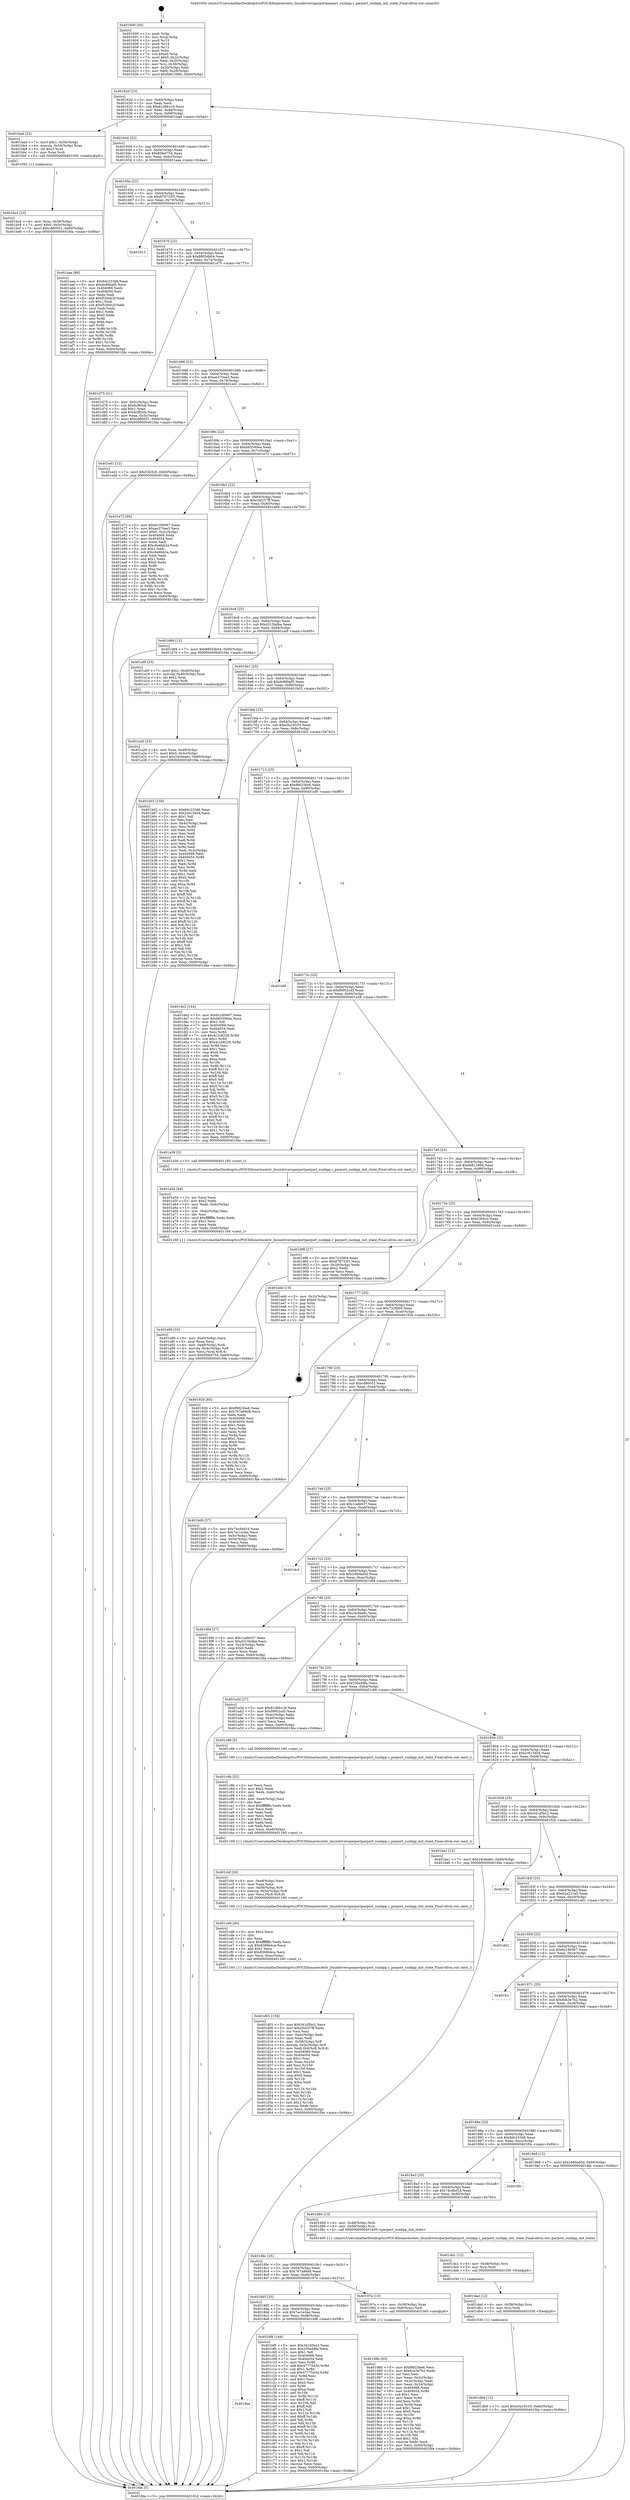 digraph "0x401600" {
  label = "0x401600 (/mnt/c/Users/mathe/Desktop/tcc/POCII/binaries/extr_linuxdriversparportparport_sunbpp.c_parport_sunbpp_init_state_Final-ollvm.out::main(0))"
  labelloc = "t"
  node[shape=record]

  Entry [label="",width=0.3,height=0.3,shape=circle,fillcolor=black,style=filled]
  "0x40162d" [label="{
     0x40162d [23]\l
     | [instrs]\l
     &nbsp;&nbsp;0x40162d \<+3\>: mov -0x60(%rbp),%eax\l
     &nbsp;&nbsp;0x401630 \<+2\>: mov %eax,%ecx\l
     &nbsp;&nbsp;0x401632 \<+6\>: sub $0x81d6b1c9,%ecx\l
     &nbsp;&nbsp;0x401638 \<+3\>: mov %eax,-0x64(%rbp)\l
     &nbsp;&nbsp;0x40163b \<+3\>: mov %ecx,-0x68(%rbp)\l
     &nbsp;&nbsp;0x40163e \<+6\>: je 0000000000401bad \<main+0x5ad\>\l
  }"]
  "0x401bad" [label="{
     0x401bad [23]\l
     | [instrs]\l
     &nbsp;&nbsp;0x401bad \<+7\>: movl $0x1,-0x50(%rbp)\l
     &nbsp;&nbsp;0x401bb4 \<+4\>: movslq -0x50(%rbp),%rax\l
     &nbsp;&nbsp;0x401bb8 \<+4\>: shl $0x3,%rax\l
     &nbsp;&nbsp;0x401bbc \<+3\>: mov %rax,%rdi\l
     &nbsp;&nbsp;0x401bbf \<+5\>: call 0000000000401050 \<malloc@plt\>\l
     | [calls]\l
     &nbsp;&nbsp;0x401050 \{1\} (unknown)\l
  }"]
  "0x401644" [label="{
     0x401644 [22]\l
     | [instrs]\l
     &nbsp;&nbsp;0x401644 \<+5\>: jmp 0000000000401649 \<main+0x49\>\l
     &nbsp;&nbsp;0x401649 \<+3\>: mov -0x64(%rbp),%eax\l
     &nbsp;&nbsp;0x40164c \<+5\>: sub $0x85fed754,%eax\l
     &nbsp;&nbsp;0x401651 \<+3\>: mov %eax,-0x6c(%rbp)\l
     &nbsp;&nbsp;0x401654 \<+6\>: je 0000000000401aaa \<main+0x4aa\>\l
  }"]
  Exit [label="",width=0.3,height=0.3,shape=circle,fillcolor=black,style=filled,peripheries=2]
  "0x401aaa" [label="{
     0x401aaa [88]\l
     | [instrs]\l
     &nbsp;&nbsp;0x401aaa \<+5\>: mov $0x6dc233d6,%eax\l
     &nbsp;&nbsp;0x401aaf \<+5\>: mov $0xdc86baf5,%ecx\l
     &nbsp;&nbsp;0x401ab4 \<+7\>: mov 0x404068,%edx\l
     &nbsp;&nbsp;0x401abb \<+7\>: mov 0x404054,%esi\l
     &nbsp;&nbsp;0x401ac2 \<+2\>: mov %edx,%edi\l
     &nbsp;&nbsp;0x401ac4 \<+6\>: add $0xf526dc2f,%edi\l
     &nbsp;&nbsp;0x401aca \<+3\>: sub $0x1,%edi\l
     &nbsp;&nbsp;0x401acd \<+6\>: sub $0xf526dc2f,%edi\l
     &nbsp;&nbsp;0x401ad3 \<+3\>: imul %edi,%edx\l
     &nbsp;&nbsp;0x401ad6 \<+3\>: and $0x1,%edx\l
     &nbsp;&nbsp;0x401ad9 \<+3\>: cmp $0x0,%edx\l
     &nbsp;&nbsp;0x401adc \<+4\>: sete %r8b\l
     &nbsp;&nbsp;0x401ae0 \<+3\>: cmp $0xa,%esi\l
     &nbsp;&nbsp;0x401ae3 \<+4\>: setl %r9b\l
     &nbsp;&nbsp;0x401ae7 \<+3\>: mov %r8b,%r10b\l
     &nbsp;&nbsp;0x401aea \<+3\>: and %r9b,%r10b\l
     &nbsp;&nbsp;0x401aed \<+3\>: xor %r9b,%r8b\l
     &nbsp;&nbsp;0x401af0 \<+3\>: or %r8b,%r10b\l
     &nbsp;&nbsp;0x401af3 \<+4\>: test $0x1,%r10b\l
     &nbsp;&nbsp;0x401af7 \<+3\>: cmovne %ecx,%eax\l
     &nbsp;&nbsp;0x401afa \<+3\>: mov %eax,-0x60(%rbp)\l
     &nbsp;&nbsp;0x401afd \<+5\>: jmp 0000000000401fda \<main+0x9da\>\l
  }"]
  "0x40165a" [label="{
     0x40165a [22]\l
     | [instrs]\l
     &nbsp;&nbsp;0x40165a \<+5\>: jmp 000000000040165f \<main+0x5f\>\l
     &nbsp;&nbsp;0x40165f \<+3\>: mov -0x64(%rbp),%eax\l
     &nbsp;&nbsp;0x401662 \<+5\>: sub $0x878733f1,%eax\l
     &nbsp;&nbsp;0x401667 \<+3\>: mov %eax,-0x70(%rbp)\l
     &nbsp;&nbsp;0x40166a \<+6\>: je 0000000000401913 \<main+0x313\>\l
  }"]
  "0x401db9" [label="{
     0x401db9 [12]\l
     | [instrs]\l
     &nbsp;&nbsp;0x401db9 \<+7\>: movl $0xe5a18103,-0x60(%rbp)\l
     &nbsp;&nbsp;0x401dc0 \<+5\>: jmp 0000000000401fda \<main+0x9da\>\l
  }"]
  "0x401913" [label="{
     0x401913\l
  }", style=dashed]
  "0x401670" [label="{
     0x401670 [22]\l
     | [instrs]\l
     &nbsp;&nbsp;0x401670 \<+5\>: jmp 0000000000401675 \<main+0x75\>\l
     &nbsp;&nbsp;0x401675 \<+3\>: mov -0x64(%rbp),%eax\l
     &nbsp;&nbsp;0x401678 \<+5\>: sub $0x8805db04,%eax\l
     &nbsp;&nbsp;0x40167d \<+3\>: mov %eax,-0x74(%rbp)\l
     &nbsp;&nbsp;0x401680 \<+6\>: je 0000000000401d75 \<main+0x775\>\l
  }"]
  "0x401dad" [label="{
     0x401dad [12]\l
     | [instrs]\l
     &nbsp;&nbsp;0x401dad \<+4\>: mov -0x58(%rbp),%rsi\l
     &nbsp;&nbsp;0x401db1 \<+3\>: mov %rsi,%rdi\l
     &nbsp;&nbsp;0x401db4 \<+5\>: call 0000000000401030 \<free@plt\>\l
     | [calls]\l
     &nbsp;&nbsp;0x401030 \{1\} (unknown)\l
  }"]
  "0x401d75" [label="{
     0x401d75 [31]\l
     | [instrs]\l
     &nbsp;&nbsp;0x401d75 \<+3\>: mov -0x5c(%rbp),%eax\l
     &nbsp;&nbsp;0x401d78 \<+5\>: sub $0x6cf83cb,%eax\l
     &nbsp;&nbsp;0x401d7d \<+3\>: add $0x1,%eax\l
     &nbsp;&nbsp;0x401d80 \<+5\>: add $0x6cf83cb,%eax\l
     &nbsp;&nbsp;0x401d85 \<+3\>: mov %eax,-0x5c(%rbp)\l
     &nbsp;&nbsp;0x401d88 \<+7\>: movl $0xcd80051,-0x60(%rbp)\l
     &nbsp;&nbsp;0x401d8f \<+5\>: jmp 0000000000401fda \<main+0x9da\>\l
  }"]
  "0x401686" [label="{
     0x401686 [22]\l
     | [instrs]\l
     &nbsp;&nbsp;0x401686 \<+5\>: jmp 000000000040168b \<main+0x8b\>\l
     &nbsp;&nbsp;0x40168b \<+3\>: mov -0x64(%rbp),%eax\l
     &nbsp;&nbsp;0x40168e \<+5\>: sub $0xae370ea3,%eax\l
     &nbsp;&nbsp;0x401693 \<+3\>: mov %eax,-0x78(%rbp)\l
     &nbsp;&nbsp;0x401696 \<+6\>: je 0000000000401ed1 \<main+0x8d1\>\l
  }"]
  "0x401da1" [label="{
     0x401da1 [12]\l
     | [instrs]\l
     &nbsp;&nbsp;0x401da1 \<+4\>: mov -0x48(%rbp),%rsi\l
     &nbsp;&nbsp;0x401da5 \<+3\>: mov %rsi,%rdi\l
     &nbsp;&nbsp;0x401da8 \<+5\>: call 0000000000401030 \<free@plt\>\l
     | [calls]\l
     &nbsp;&nbsp;0x401030 \{1\} (unknown)\l
  }"]
  "0x401ed1" [label="{
     0x401ed1 [12]\l
     | [instrs]\l
     &nbsp;&nbsp;0x401ed1 \<+7\>: movl $0x53b5c0,-0x60(%rbp)\l
     &nbsp;&nbsp;0x401ed8 \<+5\>: jmp 0000000000401fda \<main+0x9da\>\l
  }"]
  "0x40169c" [label="{
     0x40169c [22]\l
     | [instrs]\l
     &nbsp;&nbsp;0x40169c \<+5\>: jmp 00000000004016a1 \<main+0xa1\>\l
     &nbsp;&nbsp;0x4016a1 \<+3\>: mov -0x64(%rbp),%eax\l
     &nbsp;&nbsp;0x4016a4 \<+5\>: sub $0xb65590ee,%eax\l
     &nbsp;&nbsp;0x4016a9 \<+3\>: mov %eax,-0x7c(%rbp)\l
     &nbsp;&nbsp;0x4016ac \<+6\>: je 0000000000401e72 \<main+0x872\>\l
  }"]
  "0x401d01" [label="{
     0x401d01 [104]\l
     | [instrs]\l
     &nbsp;&nbsp;0x401d01 \<+5\>: mov $0x341d5bc2,%ecx\l
     &nbsp;&nbsp;0x401d06 \<+5\>: mov $0xc5d257ff,%edx\l
     &nbsp;&nbsp;0x401d0b \<+2\>: xor %esi,%esi\l
     &nbsp;&nbsp;0x401d0d \<+6\>: mov -0xec(%rbp),%edi\l
     &nbsp;&nbsp;0x401d13 \<+3\>: imul %eax,%edi\l
     &nbsp;&nbsp;0x401d16 \<+4\>: mov -0x58(%rbp),%r8\l
     &nbsp;&nbsp;0x401d1a \<+4\>: movslq -0x5c(%rbp),%r9\l
     &nbsp;&nbsp;0x401d1e \<+5\>: mov %edi,0x4(%r8,%r9,8)\l
     &nbsp;&nbsp;0x401d23 \<+7\>: mov 0x404068,%eax\l
     &nbsp;&nbsp;0x401d2a \<+7\>: mov 0x404054,%edi\l
     &nbsp;&nbsp;0x401d31 \<+3\>: sub $0x1,%esi\l
     &nbsp;&nbsp;0x401d34 \<+3\>: mov %eax,%r10d\l
     &nbsp;&nbsp;0x401d37 \<+3\>: add %esi,%r10d\l
     &nbsp;&nbsp;0x401d3a \<+4\>: imul %r10d,%eax\l
     &nbsp;&nbsp;0x401d3e \<+3\>: and $0x1,%eax\l
     &nbsp;&nbsp;0x401d41 \<+3\>: cmp $0x0,%eax\l
     &nbsp;&nbsp;0x401d44 \<+4\>: sete %r11b\l
     &nbsp;&nbsp;0x401d48 \<+3\>: cmp $0xa,%edi\l
     &nbsp;&nbsp;0x401d4b \<+3\>: setl %bl\l
     &nbsp;&nbsp;0x401d4e \<+3\>: mov %r11b,%r14b\l
     &nbsp;&nbsp;0x401d51 \<+3\>: and %bl,%r14b\l
     &nbsp;&nbsp;0x401d54 \<+3\>: xor %bl,%r11b\l
     &nbsp;&nbsp;0x401d57 \<+3\>: or %r11b,%r14b\l
     &nbsp;&nbsp;0x401d5a \<+4\>: test $0x1,%r14b\l
     &nbsp;&nbsp;0x401d5e \<+3\>: cmovne %edx,%ecx\l
     &nbsp;&nbsp;0x401d61 \<+3\>: mov %ecx,-0x60(%rbp)\l
     &nbsp;&nbsp;0x401d64 \<+5\>: jmp 0000000000401fda \<main+0x9da\>\l
  }"]
  "0x401e72" [label="{
     0x401e72 [95]\l
     | [instrs]\l
     &nbsp;&nbsp;0x401e72 \<+5\>: mov $0x6c180067,%eax\l
     &nbsp;&nbsp;0x401e77 \<+5\>: mov $0xae370ea3,%ecx\l
     &nbsp;&nbsp;0x401e7c \<+7\>: movl $0x0,-0x2c(%rbp)\l
     &nbsp;&nbsp;0x401e83 \<+7\>: mov 0x404068,%edx\l
     &nbsp;&nbsp;0x401e8a \<+7\>: mov 0x404054,%esi\l
     &nbsp;&nbsp;0x401e91 \<+2\>: mov %edx,%edi\l
     &nbsp;&nbsp;0x401e93 \<+6\>: add $0xc6e6bb2a,%edi\l
     &nbsp;&nbsp;0x401e99 \<+3\>: sub $0x1,%edi\l
     &nbsp;&nbsp;0x401e9c \<+6\>: sub $0xc6e6bb2a,%edi\l
     &nbsp;&nbsp;0x401ea2 \<+3\>: imul %edi,%edx\l
     &nbsp;&nbsp;0x401ea5 \<+3\>: and $0x1,%edx\l
     &nbsp;&nbsp;0x401ea8 \<+3\>: cmp $0x0,%edx\l
     &nbsp;&nbsp;0x401eab \<+4\>: sete %r8b\l
     &nbsp;&nbsp;0x401eaf \<+3\>: cmp $0xa,%esi\l
     &nbsp;&nbsp;0x401eb2 \<+4\>: setl %r9b\l
     &nbsp;&nbsp;0x401eb6 \<+3\>: mov %r8b,%r10b\l
     &nbsp;&nbsp;0x401eb9 \<+3\>: and %r9b,%r10b\l
     &nbsp;&nbsp;0x401ebc \<+3\>: xor %r9b,%r8b\l
     &nbsp;&nbsp;0x401ebf \<+3\>: or %r8b,%r10b\l
     &nbsp;&nbsp;0x401ec2 \<+4\>: test $0x1,%r10b\l
     &nbsp;&nbsp;0x401ec6 \<+3\>: cmovne %ecx,%eax\l
     &nbsp;&nbsp;0x401ec9 \<+3\>: mov %eax,-0x60(%rbp)\l
     &nbsp;&nbsp;0x401ecc \<+5\>: jmp 0000000000401fda \<main+0x9da\>\l
  }"]
  "0x4016b2" [label="{
     0x4016b2 [22]\l
     | [instrs]\l
     &nbsp;&nbsp;0x4016b2 \<+5\>: jmp 00000000004016b7 \<main+0xb7\>\l
     &nbsp;&nbsp;0x4016b7 \<+3\>: mov -0x64(%rbp),%eax\l
     &nbsp;&nbsp;0x4016ba \<+5\>: sub $0xc5d257ff,%eax\l
     &nbsp;&nbsp;0x4016bf \<+3\>: mov %eax,-0x80(%rbp)\l
     &nbsp;&nbsp;0x4016c2 \<+6\>: je 0000000000401d69 \<main+0x769\>\l
  }"]
  "0x401cd9" [label="{
     0x401cd9 [40]\l
     | [instrs]\l
     &nbsp;&nbsp;0x401cd9 \<+5\>: mov $0x2,%ecx\l
     &nbsp;&nbsp;0x401cde \<+1\>: cltd\l
     &nbsp;&nbsp;0x401cdf \<+2\>: idiv %ecx\l
     &nbsp;&nbsp;0x401ce1 \<+6\>: imul $0xfffffffe,%edx,%ecx\l
     &nbsp;&nbsp;0x401ce7 \<+6\>: sub $0x8366b4ce,%ecx\l
     &nbsp;&nbsp;0x401ced \<+3\>: add $0x1,%ecx\l
     &nbsp;&nbsp;0x401cf0 \<+6\>: add $0x8366b4ce,%ecx\l
     &nbsp;&nbsp;0x401cf6 \<+6\>: mov %ecx,-0xec(%rbp)\l
     &nbsp;&nbsp;0x401cfc \<+5\>: call 0000000000401160 \<next_i\>\l
     | [calls]\l
     &nbsp;&nbsp;0x401160 \{1\} (/mnt/c/Users/mathe/Desktop/tcc/POCII/binaries/extr_linuxdriversparportparport_sunbpp.c_parport_sunbpp_init_state_Final-ollvm.out::next_i)\l
  }"]
  "0x401d69" [label="{
     0x401d69 [12]\l
     | [instrs]\l
     &nbsp;&nbsp;0x401d69 \<+7\>: movl $0x8805db04,-0x60(%rbp)\l
     &nbsp;&nbsp;0x401d70 \<+5\>: jmp 0000000000401fda \<main+0x9da\>\l
  }"]
  "0x4016c8" [label="{
     0x4016c8 [25]\l
     | [instrs]\l
     &nbsp;&nbsp;0x4016c8 \<+5\>: jmp 00000000004016cd \<main+0xcd\>\l
     &nbsp;&nbsp;0x4016cd \<+3\>: mov -0x64(%rbp),%eax\l
     &nbsp;&nbsp;0x4016d0 \<+5\>: sub $0xd315bdba,%eax\l
     &nbsp;&nbsp;0x4016d5 \<+6\>: mov %eax,-0x84(%rbp)\l
     &nbsp;&nbsp;0x4016db \<+6\>: je 0000000000401a0f \<main+0x40f\>\l
  }"]
  "0x401cbf" [label="{
     0x401cbf [26]\l
     | [instrs]\l
     &nbsp;&nbsp;0x401cbf \<+6\>: mov -0xe8(%rbp),%ecx\l
     &nbsp;&nbsp;0x401cc5 \<+3\>: imul %eax,%ecx\l
     &nbsp;&nbsp;0x401cc8 \<+4\>: mov -0x58(%rbp),%r8\l
     &nbsp;&nbsp;0x401ccc \<+4\>: movslq -0x5c(%rbp),%r9\l
     &nbsp;&nbsp;0x401cd0 \<+4\>: mov %ecx,(%r8,%r9,8)\l
     &nbsp;&nbsp;0x401cd4 \<+5\>: call 0000000000401160 \<next_i\>\l
     | [calls]\l
     &nbsp;&nbsp;0x401160 \{1\} (/mnt/c/Users/mathe/Desktop/tcc/POCII/binaries/extr_linuxdriversparportparport_sunbpp.c_parport_sunbpp_init_state_Final-ollvm.out::next_i)\l
  }"]
  "0x401a0f" [label="{
     0x401a0f [23]\l
     | [instrs]\l
     &nbsp;&nbsp;0x401a0f \<+7\>: movl $0x1,-0x40(%rbp)\l
     &nbsp;&nbsp;0x401a16 \<+4\>: movslq -0x40(%rbp),%rax\l
     &nbsp;&nbsp;0x401a1a \<+4\>: shl $0x2,%rax\l
     &nbsp;&nbsp;0x401a1e \<+3\>: mov %rax,%rdi\l
     &nbsp;&nbsp;0x401a21 \<+5\>: call 0000000000401050 \<malloc@plt\>\l
     | [calls]\l
     &nbsp;&nbsp;0x401050 \{1\} (unknown)\l
  }"]
  "0x4016e1" [label="{
     0x4016e1 [25]\l
     | [instrs]\l
     &nbsp;&nbsp;0x4016e1 \<+5\>: jmp 00000000004016e6 \<main+0xe6\>\l
     &nbsp;&nbsp;0x4016e6 \<+3\>: mov -0x64(%rbp),%eax\l
     &nbsp;&nbsp;0x4016e9 \<+5\>: sub $0xdc86baf5,%eax\l
     &nbsp;&nbsp;0x4016ee \<+6\>: mov %eax,-0x88(%rbp)\l
     &nbsp;&nbsp;0x4016f4 \<+6\>: je 0000000000401b02 \<main+0x502\>\l
  }"]
  "0x401c8b" [label="{
     0x401c8b [52]\l
     | [instrs]\l
     &nbsp;&nbsp;0x401c8b \<+2\>: xor %ecx,%ecx\l
     &nbsp;&nbsp;0x401c8d \<+5\>: mov $0x2,%edx\l
     &nbsp;&nbsp;0x401c92 \<+6\>: mov %edx,-0xe4(%rbp)\l
     &nbsp;&nbsp;0x401c98 \<+1\>: cltd\l
     &nbsp;&nbsp;0x401c99 \<+6\>: mov -0xe4(%rbp),%esi\l
     &nbsp;&nbsp;0x401c9f \<+2\>: idiv %esi\l
     &nbsp;&nbsp;0x401ca1 \<+6\>: imul $0xfffffffe,%edx,%edx\l
     &nbsp;&nbsp;0x401ca7 \<+2\>: mov %ecx,%edi\l
     &nbsp;&nbsp;0x401ca9 \<+2\>: sub %edx,%edi\l
     &nbsp;&nbsp;0x401cab \<+2\>: mov %ecx,%edx\l
     &nbsp;&nbsp;0x401cad \<+3\>: sub $0x1,%edx\l
     &nbsp;&nbsp;0x401cb0 \<+2\>: add %edx,%edi\l
     &nbsp;&nbsp;0x401cb2 \<+2\>: sub %edi,%ecx\l
     &nbsp;&nbsp;0x401cb4 \<+6\>: mov %ecx,-0xe8(%rbp)\l
     &nbsp;&nbsp;0x401cba \<+5\>: call 0000000000401160 \<next_i\>\l
     | [calls]\l
     &nbsp;&nbsp;0x401160 \{1\} (/mnt/c/Users/mathe/Desktop/tcc/POCII/binaries/extr_linuxdriversparportparport_sunbpp.c_parport_sunbpp_init_state_Final-ollvm.out::next_i)\l
  }"]
  "0x401b02" [label="{
     0x401b02 [159]\l
     | [instrs]\l
     &nbsp;&nbsp;0x401b02 \<+5\>: mov $0x6dc233d6,%eax\l
     &nbsp;&nbsp;0x401b07 \<+5\>: mov $0x2c615404,%ecx\l
     &nbsp;&nbsp;0x401b0c \<+2\>: mov $0x1,%dl\l
     &nbsp;&nbsp;0x401b0e \<+2\>: xor %esi,%esi\l
     &nbsp;&nbsp;0x401b10 \<+3\>: mov -0x4c(%rbp),%edi\l
     &nbsp;&nbsp;0x401b13 \<+3\>: mov %esi,%r8d\l
     &nbsp;&nbsp;0x401b16 \<+3\>: sub %edi,%r8d\l
     &nbsp;&nbsp;0x401b19 \<+2\>: mov %esi,%edi\l
     &nbsp;&nbsp;0x401b1b \<+3\>: sub $0x1,%edi\l
     &nbsp;&nbsp;0x401b1e \<+3\>: add %edi,%r8d\l
     &nbsp;&nbsp;0x401b21 \<+2\>: mov %esi,%edi\l
     &nbsp;&nbsp;0x401b23 \<+3\>: sub %r8d,%edi\l
     &nbsp;&nbsp;0x401b26 \<+3\>: mov %edi,-0x4c(%rbp)\l
     &nbsp;&nbsp;0x401b29 \<+7\>: mov 0x404068,%edi\l
     &nbsp;&nbsp;0x401b30 \<+8\>: mov 0x404054,%r8d\l
     &nbsp;&nbsp;0x401b38 \<+3\>: sub $0x1,%esi\l
     &nbsp;&nbsp;0x401b3b \<+3\>: mov %edi,%r9d\l
     &nbsp;&nbsp;0x401b3e \<+3\>: add %esi,%r9d\l
     &nbsp;&nbsp;0x401b41 \<+4\>: imul %r9d,%edi\l
     &nbsp;&nbsp;0x401b45 \<+3\>: and $0x1,%edi\l
     &nbsp;&nbsp;0x401b48 \<+3\>: cmp $0x0,%edi\l
     &nbsp;&nbsp;0x401b4b \<+4\>: sete %r10b\l
     &nbsp;&nbsp;0x401b4f \<+4\>: cmp $0xa,%r8d\l
     &nbsp;&nbsp;0x401b53 \<+4\>: setl %r11b\l
     &nbsp;&nbsp;0x401b57 \<+3\>: mov %r10b,%bl\l
     &nbsp;&nbsp;0x401b5a \<+3\>: xor $0xff,%bl\l
     &nbsp;&nbsp;0x401b5d \<+3\>: mov %r11b,%r14b\l
     &nbsp;&nbsp;0x401b60 \<+4\>: xor $0xff,%r14b\l
     &nbsp;&nbsp;0x401b64 \<+3\>: xor $0x1,%dl\l
     &nbsp;&nbsp;0x401b67 \<+3\>: mov %bl,%r15b\l
     &nbsp;&nbsp;0x401b6a \<+4\>: and $0xff,%r15b\l
     &nbsp;&nbsp;0x401b6e \<+3\>: and %dl,%r10b\l
     &nbsp;&nbsp;0x401b71 \<+3\>: mov %r14b,%r12b\l
     &nbsp;&nbsp;0x401b74 \<+4\>: and $0xff,%r12b\l
     &nbsp;&nbsp;0x401b78 \<+3\>: and %dl,%r11b\l
     &nbsp;&nbsp;0x401b7b \<+3\>: or %r10b,%r15b\l
     &nbsp;&nbsp;0x401b7e \<+3\>: or %r11b,%r12b\l
     &nbsp;&nbsp;0x401b81 \<+3\>: xor %r12b,%r15b\l
     &nbsp;&nbsp;0x401b84 \<+3\>: or %r14b,%bl\l
     &nbsp;&nbsp;0x401b87 \<+3\>: xor $0xff,%bl\l
     &nbsp;&nbsp;0x401b8a \<+3\>: or $0x1,%dl\l
     &nbsp;&nbsp;0x401b8d \<+2\>: and %dl,%bl\l
     &nbsp;&nbsp;0x401b8f \<+3\>: or %bl,%r15b\l
     &nbsp;&nbsp;0x401b92 \<+4\>: test $0x1,%r15b\l
     &nbsp;&nbsp;0x401b96 \<+3\>: cmovne %ecx,%eax\l
     &nbsp;&nbsp;0x401b99 \<+3\>: mov %eax,-0x60(%rbp)\l
     &nbsp;&nbsp;0x401b9c \<+5\>: jmp 0000000000401fda \<main+0x9da\>\l
  }"]
  "0x4016fa" [label="{
     0x4016fa [25]\l
     | [instrs]\l
     &nbsp;&nbsp;0x4016fa \<+5\>: jmp 00000000004016ff \<main+0xff\>\l
     &nbsp;&nbsp;0x4016ff \<+3\>: mov -0x64(%rbp),%eax\l
     &nbsp;&nbsp;0x401702 \<+5\>: sub $0xe5a18103,%eax\l
     &nbsp;&nbsp;0x401707 \<+6\>: mov %eax,-0x8c(%rbp)\l
     &nbsp;&nbsp;0x40170d \<+6\>: je 0000000000401de2 \<main+0x7e2\>\l
  }"]
  "0x4018ee" [label="{
     0x4018ee\l
  }", style=dashed]
  "0x401de2" [label="{
     0x401de2 [144]\l
     | [instrs]\l
     &nbsp;&nbsp;0x401de2 \<+5\>: mov $0x6c180067,%eax\l
     &nbsp;&nbsp;0x401de7 \<+5\>: mov $0xb65590ee,%ecx\l
     &nbsp;&nbsp;0x401dec \<+2\>: mov $0x1,%dl\l
     &nbsp;&nbsp;0x401dee \<+7\>: mov 0x404068,%esi\l
     &nbsp;&nbsp;0x401df5 \<+7\>: mov 0x404054,%edi\l
     &nbsp;&nbsp;0x401dfc \<+3\>: mov %esi,%r8d\l
     &nbsp;&nbsp;0x401dff \<+7\>: sub $0x4c1b8230,%r8d\l
     &nbsp;&nbsp;0x401e06 \<+4\>: sub $0x1,%r8d\l
     &nbsp;&nbsp;0x401e0a \<+7\>: add $0x4c1b8230,%r8d\l
     &nbsp;&nbsp;0x401e11 \<+4\>: imul %r8d,%esi\l
     &nbsp;&nbsp;0x401e15 \<+3\>: and $0x1,%esi\l
     &nbsp;&nbsp;0x401e18 \<+3\>: cmp $0x0,%esi\l
     &nbsp;&nbsp;0x401e1b \<+4\>: sete %r9b\l
     &nbsp;&nbsp;0x401e1f \<+3\>: cmp $0xa,%edi\l
     &nbsp;&nbsp;0x401e22 \<+4\>: setl %r10b\l
     &nbsp;&nbsp;0x401e26 \<+3\>: mov %r9b,%r11b\l
     &nbsp;&nbsp;0x401e29 \<+4\>: xor $0xff,%r11b\l
     &nbsp;&nbsp;0x401e2d \<+3\>: mov %r10b,%bl\l
     &nbsp;&nbsp;0x401e30 \<+3\>: xor $0xff,%bl\l
     &nbsp;&nbsp;0x401e33 \<+3\>: xor $0x0,%dl\l
     &nbsp;&nbsp;0x401e36 \<+3\>: mov %r11b,%r14b\l
     &nbsp;&nbsp;0x401e39 \<+4\>: and $0x0,%r14b\l
     &nbsp;&nbsp;0x401e3d \<+3\>: and %dl,%r9b\l
     &nbsp;&nbsp;0x401e40 \<+3\>: mov %bl,%r15b\l
     &nbsp;&nbsp;0x401e43 \<+4\>: and $0x0,%r15b\l
     &nbsp;&nbsp;0x401e47 \<+3\>: and %dl,%r10b\l
     &nbsp;&nbsp;0x401e4a \<+3\>: or %r9b,%r14b\l
     &nbsp;&nbsp;0x401e4d \<+3\>: or %r10b,%r15b\l
     &nbsp;&nbsp;0x401e50 \<+3\>: xor %r15b,%r14b\l
     &nbsp;&nbsp;0x401e53 \<+3\>: or %bl,%r11b\l
     &nbsp;&nbsp;0x401e56 \<+4\>: xor $0xff,%r11b\l
     &nbsp;&nbsp;0x401e5a \<+3\>: or $0x0,%dl\l
     &nbsp;&nbsp;0x401e5d \<+3\>: and %dl,%r11b\l
     &nbsp;&nbsp;0x401e60 \<+3\>: or %r11b,%r14b\l
     &nbsp;&nbsp;0x401e63 \<+4\>: test $0x1,%r14b\l
     &nbsp;&nbsp;0x401e67 \<+3\>: cmovne %ecx,%eax\l
     &nbsp;&nbsp;0x401e6a \<+3\>: mov %eax,-0x60(%rbp)\l
     &nbsp;&nbsp;0x401e6d \<+5\>: jmp 0000000000401fda \<main+0x9da\>\l
  }"]
  "0x401713" [label="{
     0x401713 [25]\l
     | [instrs]\l
     &nbsp;&nbsp;0x401713 \<+5\>: jmp 0000000000401718 \<main+0x118\>\l
     &nbsp;&nbsp;0x401718 \<+3\>: mov -0x64(%rbp),%eax\l
     &nbsp;&nbsp;0x40171b \<+5\>: sub $0xf8823be6,%eax\l
     &nbsp;&nbsp;0x401720 \<+6\>: mov %eax,-0x90(%rbp)\l
     &nbsp;&nbsp;0x401726 \<+6\>: je 0000000000401ef0 \<main+0x8f0\>\l
  }"]
  "0x401bf6" [label="{
     0x401bf6 [144]\l
     | [instrs]\l
     &nbsp;&nbsp;0x401bf6 \<+5\>: mov $0x341d5bc2,%eax\l
     &nbsp;&nbsp;0x401bfb \<+5\>: mov $0x250a49fa,%ecx\l
     &nbsp;&nbsp;0x401c00 \<+2\>: mov $0x1,%dl\l
     &nbsp;&nbsp;0x401c02 \<+7\>: mov 0x404068,%esi\l
     &nbsp;&nbsp;0x401c09 \<+7\>: mov 0x404054,%edi\l
     &nbsp;&nbsp;0x401c10 \<+3\>: mov %esi,%r8d\l
     &nbsp;&nbsp;0x401c13 \<+7\>: add $0x4777543d,%r8d\l
     &nbsp;&nbsp;0x401c1a \<+4\>: sub $0x1,%r8d\l
     &nbsp;&nbsp;0x401c1e \<+7\>: sub $0x4777543d,%r8d\l
     &nbsp;&nbsp;0x401c25 \<+4\>: imul %r8d,%esi\l
     &nbsp;&nbsp;0x401c29 \<+3\>: and $0x1,%esi\l
     &nbsp;&nbsp;0x401c2c \<+3\>: cmp $0x0,%esi\l
     &nbsp;&nbsp;0x401c2f \<+4\>: sete %r9b\l
     &nbsp;&nbsp;0x401c33 \<+3\>: cmp $0xa,%edi\l
     &nbsp;&nbsp;0x401c36 \<+4\>: setl %r10b\l
     &nbsp;&nbsp;0x401c3a \<+3\>: mov %r9b,%r11b\l
     &nbsp;&nbsp;0x401c3d \<+4\>: xor $0xff,%r11b\l
     &nbsp;&nbsp;0x401c41 \<+3\>: mov %r10b,%bl\l
     &nbsp;&nbsp;0x401c44 \<+3\>: xor $0xff,%bl\l
     &nbsp;&nbsp;0x401c47 \<+3\>: xor $0x1,%dl\l
     &nbsp;&nbsp;0x401c4a \<+3\>: mov %r11b,%r14b\l
     &nbsp;&nbsp;0x401c4d \<+4\>: and $0xff,%r14b\l
     &nbsp;&nbsp;0x401c51 \<+3\>: and %dl,%r9b\l
     &nbsp;&nbsp;0x401c54 \<+3\>: mov %bl,%r15b\l
     &nbsp;&nbsp;0x401c57 \<+4\>: and $0xff,%r15b\l
     &nbsp;&nbsp;0x401c5b \<+3\>: and %dl,%r10b\l
     &nbsp;&nbsp;0x401c5e \<+3\>: or %r9b,%r14b\l
     &nbsp;&nbsp;0x401c61 \<+3\>: or %r10b,%r15b\l
     &nbsp;&nbsp;0x401c64 \<+3\>: xor %r15b,%r14b\l
     &nbsp;&nbsp;0x401c67 \<+3\>: or %bl,%r11b\l
     &nbsp;&nbsp;0x401c6a \<+4\>: xor $0xff,%r11b\l
     &nbsp;&nbsp;0x401c6e \<+3\>: or $0x1,%dl\l
     &nbsp;&nbsp;0x401c71 \<+3\>: and %dl,%r11b\l
     &nbsp;&nbsp;0x401c74 \<+3\>: or %r11b,%r14b\l
     &nbsp;&nbsp;0x401c77 \<+4\>: test $0x1,%r14b\l
     &nbsp;&nbsp;0x401c7b \<+3\>: cmovne %ecx,%eax\l
     &nbsp;&nbsp;0x401c7e \<+3\>: mov %eax,-0x60(%rbp)\l
     &nbsp;&nbsp;0x401c81 \<+5\>: jmp 0000000000401fda \<main+0x9da\>\l
  }"]
  "0x401ef0" [label="{
     0x401ef0\l
  }", style=dashed]
  "0x40172c" [label="{
     0x40172c [25]\l
     | [instrs]\l
     &nbsp;&nbsp;0x40172c \<+5\>: jmp 0000000000401731 \<main+0x131\>\l
     &nbsp;&nbsp;0x401731 \<+3\>: mov -0x64(%rbp),%eax\l
     &nbsp;&nbsp;0x401734 \<+5\>: sub $0xf9902cd5,%eax\l
     &nbsp;&nbsp;0x401739 \<+6\>: mov %eax,-0x94(%rbp)\l
     &nbsp;&nbsp;0x40173f \<+6\>: je 0000000000401a58 \<main+0x458\>\l
  }"]
  "0x401bc4" [label="{
     0x401bc4 [23]\l
     | [instrs]\l
     &nbsp;&nbsp;0x401bc4 \<+4\>: mov %rax,-0x58(%rbp)\l
     &nbsp;&nbsp;0x401bc8 \<+7\>: movl $0x0,-0x5c(%rbp)\l
     &nbsp;&nbsp;0x401bcf \<+7\>: movl $0xcd80051,-0x60(%rbp)\l
     &nbsp;&nbsp;0x401bd6 \<+5\>: jmp 0000000000401fda \<main+0x9da\>\l
  }"]
  "0x401a58" [label="{
     0x401a58 [5]\l
     | [instrs]\l
     &nbsp;&nbsp;0x401a58 \<+5\>: call 0000000000401160 \<next_i\>\l
     | [calls]\l
     &nbsp;&nbsp;0x401160 \{1\} (/mnt/c/Users/mathe/Desktop/tcc/POCII/binaries/extr_linuxdriversparportparport_sunbpp.c_parport_sunbpp_init_state_Final-ollvm.out::next_i)\l
  }"]
  "0x401745" [label="{
     0x401745 [25]\l
     | [instrs]\l
     &nbsp;&nbsp;0x401745 \<+5\>: jmp 000000000040174a \<main+0x14a\>\l
     &nbsp;&nbsp;0x40174a \<+3\>: mov -0x64(%rbp),%eax\l
     &nbsp;&nbsp;0x40174d \<+5\>: sub $0xfd812966,%eax\l
     &nbsp;&nbsp;0x401752 \<+6\>: mov %eax,-0x98(%rbp)\l
     &nbsp;&nbsp;0x401758 \<+6\>: je 00000000004018f8 \<main+0x2f8\>\l
  }"]
  "0x401a89" [label="{
     0x401a89 [33]\l
     | [instrs]\l
     &nbsp;&nbsp;0x401a89 \<+6\>: mov -0xe0(%rbp),%ecx\l
     &nbsp;&nbsp;0x401a8f \<+3\>: imul %eax,%ecx\l
     &nbsp;&nbsp;0x401a92 \<+4\>: mov -0x48(%rbp),%rdi\l
     &nbsp;&nbsp;0x401a96 \<+4\>: movslq -0x4c(%rbp),%r8\l
     &nbsp;&nbsp;0x401a9a \<+4\>: mov %ecx,(%rdi,%r8,4)\l
     &nbsp;&nbsp;0x401a9e \<+7\>: movl $0x85fed754,-0x60(%rbp)\l
     &nbsp;&nbsp;0x401aa5 \<+5\>: jmp 0000000000401fda \<main+0x9da\>\l
  }"]
  "0x4018f8" [label="{
     0x4018f8 [27]\l
     | [instrs]\l
     &nbsp;&nbsp;0x4018f8 \<+5\>: mov $0x722fd69,%eax\l
     &nbsp;&nbsp;0x4018fd \<+5\>: mov $0x878733f1,%ecx\l
     &nbsp;&nbsp;0x401902 \<+3\>: mov -0x28(%rbp),%edx\l
     &nbsp;&nbsp;0x401905 \<+3\>: cmp $0x2,%edx\l
     &nbsp;&nbsp;0x401908 \<+3\>: cmovne %ecx,%eax\l
     &nbsp;&nbsp;0x40190b \<+3\>: mov %eax,-0x60(%rbp)\l
     &nbsp;&nbsp;0x40190e \<+5\>: jmp 0000000000401fda \<main+0x9da\>\l
  }"]
  "0x40175e" [label="{
     0x40175e [25]\l
     | [instrs]\l
     &nbsp;&nbsp;0x40175e \<+5\>: jmp 0000000000401763 \<main+0x163\>\l
     &nbsp;&nbsp;0x401763 \<+3\>: mov -0x64(%rbp),%eax\l
     &nbsp;&nbsp;0x401766 \<+5\>: sub $0x53b5c0,%eax\l
     &nbsp;&nbsp;0x40176b \<+6\>: mov %eax,-0x9c(%rbp)\l
     &nbsp;&nbsp;0x401771 \<+6\>: je 0000000000401edd \<main+0x8dd\>\l
  }"]
  "0x401fda" [label="{
     0x401fda [5]\l
     | [instrs]\l
     &nbsp;&nbsp;0x401fda \<+5\>: jmp 000000000040162d \<main+0x2d\>\l
  }"]
  "0x401600" [label="{
     0x401600 [45]\l
     | [instrs]\l
     &nbsp;&nbsp;0x401600 \<+1\>: push %rbp\l
     &nbsp;&nbsp;0x401601 \<+3\>: mov %rsp,%rbp\l
     &nbsp;&nbsp;0x401604 \<+2\>: push %r15\l
     &nbsp;&nbsp;0x401606 \<+2\>: push %r14\l
     &nbsp;&nbsp;0x401608 \<+2\>: push %r12\l
     &nbsp;&nbsp;0x40160a \<+1\>: push %rbx\l
     &nbsp;&nbsp;0x40160b \<+7\>: sub $0xe0,%rsp\l
     &nbsp;&nbsp;0x401612 \<+7\>: movl $0x0,-0x2c(%rbp)\l
     &nbsp;&nbsp;0x401619 \<+3\>: mov %edi,-0x30(%rbp)\l
     &nbsp;&nbsp;0x40161c \<+4\>: mov %rsi,-0x38(%rbp)\l
     &nbsp;&nbsp;0x401620 \<+3\>: mov -0x30(%rbp),%edi\l
     &nbsp;&nbsp;0x401623 \<+3\>: mov %edi,-0x28(%rbp)\l
     &nbsp;&nbsp;0x401626 \<+7\>: movl $0xfd812966,-0x60(%rbp)\l
  }"]
  "0x401a5d" [label="{
     0x401a5d [44]\l
     | [instrs]\l
     &nbsp;&nbsp;0x401a5d \<+2\>: xor %ecx,%ecx\l
     &nbsp;&nbsp;0x401a5f \<+5\>: mov $0x2,%edx\l
     &nbsp;&nbsp;0x401a64 \<+6\>: mov %edx,-0xdc(%rbp)\l
     &nbsp;&nbsp;0x401a6a \<+1\>: cltd\l
     &nbsp;&nbsp;0x401a6b \<+6\>: mov -0xdc(%rbp),%esi\l
     &nbsp;&nbsp;0x401a71 \<+2\>: idiv %esi\l
     &nbsp;&nbsp;0x401a73 \<+6\>: imul $0xfffffffe,%edx,%edx\l
     &nbsp;&nbsp;0x401a79 \<+3\>: sub $0x1,%ecx\l
     &nbsp;&nbsp;0x401a7c \<+2\>: sub %ecx,%edx\l
     &nbsp;&nbsp;0x401a7e \<+6\>: mov %edx,-0xe0(%rbp)\l
     &nbsp;&nbsp;0x401a84 \<+5\>: call 0000000000401160 \<next_i\>\l
     | [calls]\l
     &nbsp;&nbsp;0x401160 \{1\} (/mnt/c/Users/mathe/Desktop/tcc/POCII/binaries/extr_linuxdriversparportparport_sunbpp.c_parport_sunbpp_init_state_Final-ollvm.out::next_i)\l
  }"]
  "0x401edd" [label="{
     0x401edd [19]\l
     | [instrs]\l
     &nbsp;&nbsp;0x401edd \<+3\>: mov -0x2c(%rbp),%eax\l
     &nbsp;&nbsp;0x401ee0 \<+7\>: add $0xe0,%rsp\l
     &nbsp;&nbsp;0x401ee7 \<+1\>: pop %rbx\l
     &nbsp;&nbsp;0x401ee8 \<+2\>: pop %r12\l
     &nbsp;&nbsp;0x401eea \<+2\>: pop %r14\l
     &nbsp;&nbsp;0x401eec \<+2\>: pop %r15\l
     &nbsp;&nbsp;0x401eee \<+1\>: pop %rbp\l
     &nbsp;&nbsp;0x401eef \<+1\>: ret\l
  }"]
  "0x401777" [label="{
     0x401777 [25]\l
     | [instrs]\l
     &nbsp;&nbsp;0x401777 \<+5\>: jmp 000000000040177c \<main+0x17c\>\l
     &nbsp;&nbsp;0x40177c \<+3\>: mov -0x64(%rbp),%eax\l
     &nbsp;&nbsp;0x40177f \<+5\>: sub $0x722fd69,%eax\l
     &nbsp;&nbsp;0x401784 \<+6\>: mov %eax,-0xa0(%rbp)\l
     &nbsp;&nbsp;0x40178a \<+6\>: je 000000000040192b \<main+0x32b\>\l
  }"]
  "0x401a26" [label="{
     0x401a26 [23]\l
     | [instrs]\l
     &nbsp;&nbsp;0x401a26 \<+4\>: mov %rax,-0x48(%rbp)\l
     &nbsp;&nbsp;0x401a2a \<+7\>: movl $0x0,-0x4c(%rbp)\l
     &nbsp;&nbsp;0x401a31 \<+7\>: movl $0x24c6ea6c,-0x60(%rbp)\l
     &nbsp;&nbsp;0x401a38 \<+5\>: jmp 0000000000401fda \<main+0x9da\>\l
  }"]
  "0x40192b" [label="{
     0x40192b [83]\l
     | [instrs]\l
     &nbsp;&nbsp;0x40192b \<+5\>: mov $0xf8823be6,%eax\l
     &nbsp;&nbsp;0x401930 \<+5\>: mov $0x767a96d8,%ecx\l
     &nbsp;&nbsp;0x401935 \<+2\>: xor %edx,%edx\l
     &nbsp;&nbsp;0x401937 \<+7\>: mov 0x404068,%esi\l
     &nbsp;&nbsp;0x40193e \<+7\>: mov 0x404054,%edi\l
     &nbsp;&nbsp;0x401945 \<+3\>: sub $0x1,%edx\l
     &nbsp;&nbsp;0x401948 \<+3\>: mov %esi,%r8d\l
     &nbsp;&nbsp;0x40194b \<+3\>: add %edx,%r8d\l
     &nbsp;&nbsp;0x40194e \<+4\>: imul %r8d,%esi\l
     &nbsp;&nbsp;0x401952 \<+3\>: and $0x1,%esi\l
     &nbsp;&nbsp;0x401955 \<+3\>: cmp $0x0,%esi\l
     &nbsp;&nbsp;0x401958 \<+4\>: sete %r9b\l
     &nbsp;&nbsp;0x40195c \<+3\>: cmp $0xa,%edi\l
     &nbsp;&nbsp;0x40195f \<+4\>: setl %r10b\l
     &nbsp;&nbsp;0x401963 \<+3\>: mov %r9b,%r11b\l
     &nbsp;&nbsp;0x401966 \<+3\>: and %r10b,%r11b\l
     &nbsp;&nbsp;0x401969 \<+3\>: xor %r10b,%r9b\l
     &nbsp;&nbsp;0x40196c \<+3\>: or %r9b,%r11b\l
     &nbsp;&nbsp;0x40196f \<+4\>: test $0x1,%r11b\l
     &nbsp;&nbsp;0x401973 \<+3\>: cmovne %ecx,%eax\l
     &nbsp;&nbsp;0x401976 \<+3\>: mov %eax,-0x60(%rbp)\l
     &nbsp;&nbsp;0x401979 \<+5\>: jmp 0000000000401fda \<main+0x9da\>\l
  }"]
  "0x401790" [label="{
     0x401790 [25]\l
     | [instrs]\l
     &nbsp;&nbsp;0x401790 \<+5\>: jmp 0000000000401795 \<main+0x195\>\l
     &nbsp;&nbsp;0x401795 \<+3\>: mov -0x64(%rbp),%eax\l
     &nbsp;&nbsp;0x401798 \<+5\>: sub $0xcd80051,%eax\l
     &nbsp;&nbsp;0x40179d \<+6\>: mov %eax,-0xa4(%rbp)\l
     &nbsp;&nbsp;0x4017a3 \<+6\>: je 0000000000401bdb \<main+0x5db\>\l
  }"]
  "0x40198b" [label="{
     0x40198b [93]\l
     | [instrs]\l
     &nbsp;&nbsp;0x40198b \<+5\>: mov $0xf8823be6,%ecx\l
     &nbsp;&nbsp;0x401990 \<+5\>: mov $0x6cb3e7b2,%edx\l
     &nbsp;&nbsp;0x401995 \<+2\>: xor %esi,%esi\l
     &nbsp;&nbsp;0x401997 \<+3\>: mov %eax,-0x3c(%rbp)\l
     &nbsp;&nbsp;0x40199a \<+3\>: mov -0x3c(%rbp),%eax\l
     &nbsp;&nbsp;0x40199d \<+3\>: mov %eax,-0x24(%rbp)\l
     &nbsp;&nbsp;0x4019a0 \<+7\>: mov 0x404068,%eax\l
     &nbsp;&nbsp;0x4019a7 \<+8\>: mov 0x404054,%r8d\l
     &nbsp;&nbsp;0x4019af \<+3\>: sub $0x1,%esi\l
     &nbsp;&nbsp;0x4019b2 \<+3\>: mov %eax,%r9d\l
     &nbsp;&nbsp;0x4019b5 \<+3\>: add %esi,%r9d\l
     &nbsp;&nbsp;0x4019b8 \<+4\>: imul %r9d,%eax\l
     &nbsp;&nbsp;0x4019bc \<+3\>: and $0x1,%eax\l
     &nbsp;&nbsp;0x4019bf \<+3\>: cmp $0x0,%eax\l
     &nbsp;&nbsp;0x4019c2 \<+4\>: sete %r10b\l
     &nbsp;&nbsp;0x4019c6 \<+4\>: cmp $0xa,%r8d\l
     &nbsp;&nbsp;0x4019ca \<+4\>: setl %r11b\l
     &nbsp;&nbsp;0x4019ce \<+3\>: mov %r10b,%bl\l
     &nbsp;&nbsp;0x4019d1 \<+3\>: and %r11b,%bl\l
     &nbsp;&nbsp;0x4019d4 \<+3\>: xor %r11b,%r10b\l
     &nbsp;&nbsp;0x4019d7 \<+3\>: or %r10b,%bl\l
     &nbsp;&nbsp;0x4019da \<+3\>: test $0x1,%bl\l
     &nbsp;&nbsp;0x4019dd \<+3\>: cmovne %edx,%ecx\l
     &nbsp;&nbsp;0x4019e0 \<+3\>: mov %ecx,-0x60(%rbp)\l
     &nbsp;&nbsp;0x4019e3 \<+5\>: jmp 0000000000401fda \<main+0x9da\>\l
  }"]
  "0x401bdb" [label="{
     0x401bdb [27]\l
     | [instrs]\l
     &nbsp;&nbsp;0x401bdb \<+5\>: mov $0x74cdbd1d,%eax\l
     &nbsp;&nbsp;0x401be0 \<+5\>: mov $0x7ac1e3ee,%ecx\l
     &nbsp;&nbsp;0x401be5 \<+3\>: mov -0x5c(%rbp),%edx\l
     &nbsp;&nbsp;0x401be8 \<+3\>: cmp -0x50(%rbp),%edx\l
     &nbsp;&nbsp;0x401beb \<+3\>: cmovl %ecx,%eax\l
     &nbsp;&nbsp;0x401bee \<+3\>: mov %eax,-0x60(%rbp)\l
     &nbsp;&nbsp;0x401bf1 \<+5\>: jmp 0000000000401fda \<main+0x9da\>\l
  }"]
  "0x4017a9" [label="{
     0x4017a9 [25]\l
     | [instrs]\l
     &nbsp;&nbsp;0x4017a9 \<+5\>: jmp 00000000004017ae \<main+0x1ae\>\l
     &nbsp;&nbsp;0x4017ae \<+3\>: mov -0x64(%rbp),%eax\l
     &nbsp;&nbsp;0x4017b1 \<+5\>: sub $0x1cafe037,%eax\l
     &nbsp;&nbsp;0x4017b6 \<+6\>: mov %eax,-0xa8(%rbp)\l
     &nbsp;&nbsp;0x4017bc \<+6\>: je 0000000000401dc5 \<main+0x7c5\>\l
  }"]
  "0x4018d5" [label="{
     0x4018d5 [25]\l
     | [instrs]\l
     &nbsp;&nbsp;0x4018d5 \<+5\>: jmp 00000000004018da \<main+0x2da\>\l
     &nbsp;&nbsp;0x4018da \<+3\>: mov -0x64(%rbp),%eax\l
     &nbsp;&nbsp;0x4018dd \<+5\>: sub $0x7ac1e3ee,%eax\l
     &nbsp;&nbsp;0x4018e2 \<+6\>: mov %eax,-0xd8(%rbp)\l
     &nbsp;&nbsp;0x4018e8 \<+6\>: je 0000000000401bf6 \<main+0x5f6\>\l
  }"]
  "0x401dc5" [label="{
     0x401dc5\l
  }", style=dashed]
  "0x4017c2" [label="{
     0x4017c2 [25]\l
     | [instrs]\l
     &nbsp;&nbsp;0x4017c2 \<+5\>: jmp 00000000004017c7 \<main+0x1c7\>\l
     &nbsp;&nbsp;0x4017c7 \<+3\>: mov -0x64(%rbp),%eax\l
     &nbsp;&nbsp;0x4017ca \<+5\>: sub $0x2480ad5d,%eax\l
     &nbsp;&nbsp;0x4017cf \<+6\>: mov %eax,-0xac(%rbp)\l
     &nbsp;&nbsp;0x4017d5 \<+6\>: je 00000000004019f4 \<main+0x3f4\>\l
  }"]
  "0x40197e" [label="{
     0x40197e [13]\l
     | [instrs]\l
     &nbsp;&nbsp;0x40197e \<+4\>: mov -0x38(%rbp),%rax\l
     &nbsp;&nbsp;0x401982 \<+4\>: mov 0x8(%rax),%rdi\l
     &nbsp;&nbsp;0x401986 \<+5\>: call 0000000000401060 \<atoi@plt\>\l
     | [calls]\l
     &nbsp;&nbsp;0x401060 \{1\} (unknown)\l
  }"]
  "0x4019f4" [label="{
     0x4019f4 [27]\l
     | [instrs]\l
     &nbsp;&nbsp;0x4019f4 \<+5\>: mov $0x1cafe037,%eax\l
     &nbsp;&nbsp;0x4019f9 \<+5\>: mov $0xd315bdba,%ecx\l
     &nbsp;&nbsp;0x4019fe \<+3\>: mov -0x24(%rbp),%edx\l
     &nbsp;&nbsp;0x401a01 \<+3\>: cmp $0x0,%edx\l
     &nbsp;&nbsp;0x401a04 \<+3\>: cmove %ecx,%eax\l
     &nbsp;&nbsp;0x401a07 \<+3\>: mov %eax,-0x60(%rbp)\l
     &nbsp;&nbsp;0x401a0a \<+5\>: jmp 0000000000401fda \<main+0x9da\>\l
  }"]
  "0x4017db" [label="{
     0x4017db [25]\l
     | [instrs]\l
     &nbsp;&nbsp;0x4017db \<+5\>: jmp 00000000004017e0 \<main+0x1e0\>\l
     &nbsp;&nbsp;0x4017e0 \<+3\>: mov -0x64(%rbp),%eax\l
     &nbsp;&nbsp;0x4017e3 \<+5\>: sub $0x24c6ea6c,%eax\l
     &nbsp;&nbsp;0x4017e8 \<+6\>: mov %eax,-0xb0(%rbp)\l
     &nbsp;&nbsp;0x4017ee \<+6\>: je 0000000000401a3d \<main+0x43d\>\l
  }"]
  "0x4018bc" [label="{
     0x4018bc [25]\l
     | [instrs]\l
     &nbsp;&nbsp;0x4018bc \<+5\>: jmp 00000000004018c1 \<main+0x2c1\>\l
     &nbsp;&nbsp;0x4018c1 \<+3\>: mov -0x64(%rbp),%eax\l
     &nbsp;&nbsp;0x4018c4 \<+5\>: sub $0x767a96d8,%eax\l
     &nbsp;&nbsp;0x4018c9 \<+6\>: mov %eax,-0xd4(%rbp)\l
     &nbsp;&nbsp;0x4018cf \<+6\>: je 000000000040197e \<main+0x37e\>\l
  }"]
  "0x401a3d" [label="{
     0x401a3d [27]\l
     | [instrs]\l
     &nbsp;&nbsp;0x401a3d \<+5\>: mov $0x81d6b1c9,%eax\l
     &nbsp;&nbsp;0x401a42 \<+5\>: mov $0xf9902cd5,%ecx\l
     &nbsp;&nbsp;0x401a47 \<+3\>: mov -0x4c(%rbp),%edx\l
     &nbsp;&nbsp;0x401a4a \<+3\>: cmp -0x40(%rbp),%edx\l
     &nbsp;&nbsp;0x401a4d \<+3\>: cmovl %ecx,%eax\l
     &nbsp;&nbsp;0x401a50 \<+3\>: mov %eax,-0x60(%rbp)\l
     &nbsp;&nbsp;0x401a53 \<+5\>: jmp 0000000000401fda \<main+0x9da\>\l
  }"]
  "0x4017f4" [label="{
     0x4017f4 [25]\l
     | [instrs]\l
     &nbsp;&nbsp;0x4017f4 \<+5\>: jmp 00000000004017f9 \<main+0x1f9\>\l
     &nbsp;&nbsp;0x4017f9 \<+3\>: mov -0x64(%rbp),%eax\l
     &nbsp;&nbsp;0x4017fc \<+5\>: sub $0x250a49fa,%eax\l
     &nbsp;&nbsp;0x401801 \<+6\>: mov %eax,-0xb4(%rbp)\l
     &nbsp;&nbsp;0x401807 \<+6\>: je 0000000000401c86 \<main+0x686\>\l
  }"]
  "0x401d94" [label="{
     0x401d94 [13]\l
     | [instrs]\l
     &nbsp;&nbsp;0x401d94 \<+4\>: mov -0x48(%rbp),%rdi\l
     &nbsp;&nbsp;0x401d98 \<+4\>: mov -0x58(%rbp),%rsi\l
     &nbsp;&nbsp;0x401d9c \<+5\>: call 0000000000401400 \<parport_sunbpp_init_state\>\l
     | [calls]\l
     &nbsp;&nbsp;0x401400 \{1\} (/mnt/c/Users/mathe/Desktop/tcc/POCII/binaries/extr_linuxdriversparportparport_sunbpp.c_parport_sunbpp_init_state_Final-ollvm.out::parport_sunbpp_init_state)\l
  }"]
  "0x401c86" [label="{
     0x401c86 [5]\l
     | [instrs]\l
     &nbsp;&nbsp;0x401c86 \<+5\>: call 0000000000401160 \<next_i\>\l
     | [calls]\l
     &nbsp;&nbsp;0x401160 \{1\} (/mnt/c/Users/mathe/Desktop/tcc/POCII/binaries/extr_linuxdriversparportparport_sunbpp.c_parport_sunbpp_init_state_Final-ollvm.out::next_i)\l
  }"]
  "0x40180d" [label="{
     0x40180d [25]\l
     | [instrs]\l
     &nbsp;&nbsp;0x40180d \<+5\>: jmp 0000000000401812 \<main+0x212\>\l
     &nbsp;&nbsp;0x401812 \<+3\>: mov -0x64(%rbp),%eax\l
     &nbsp;&nbsp;0x401815 \<+5\>: sub $0x2c615404,%eax\l
     &nbsp;&nbsp;0x40181a \<+6\>: mov %eax,-0xb8(%rbp)\l
     &nbsp;&nbsp;0x401820 \<+6\>: je 0000000000401ba1 \<main+0x5a1\>\l
  }"]
  "0x4018a3" [label="{
     0x4018a3 [25]\l
     | [instrs]\l
     &nbsp;&nbsp;0x4018a3 \<+5\>: jmp 00000000004018a8 \<main+0x2a8\>\l
     &nbsp;&nbsp;0x4018a8 \<+3\>: mov -0x64(%rbp),%eax\l
     &nbsp;&nbsp;0x4018ab \<+5\>: sub $0x74cdbd1d,%eax\l
     &nbsp;&nbsp;0x4018b0 \<+6\>: mov %eax,-0xd0(%rbp)\l
     &nbsp;&nbsp;0x4018b6 \<+6\>: je 0000000000401d94 \<main+0x794\>\l
  }"]
  "0x401ba1" [label="{
     0x401ba1 [12]\l
     | [instrs]\l
     &nbsp;&nbsp;0x401ba1 \<+7\>: movl $0x24c6ea6c,-0x60(%rbp)\l
     &nbsp;&nbsp;0x401ba8 \<+5\>: jmp 0000000000401fda \<main+0x9da\>\l
  }"]
  "0x401826" [label="{
     0x401826 [25]\l
     | [instrs]\l
     &nbsp;&nbsp;0x401826 \<+5\>: jmp 000000000040182b \<main+0x22b\>\l
     &nbsp;&nbsp;0x40182b \<+3\>: mov -0x64(%rbp),%eax\l
     &nbsp;&nbsp;0x40182e \<+5\>: sub $0x341d5bc2,%eax\l
     &nbsp;&nbsp;0x401833 \<+6\>: mov %eax,-0xbc(%rbp)\l
     &nbsp;&nbsp;0x401839 \<+6\>: je 0000000000401f2b \<main+0x92b\>\l
  }"]
  "0x401f0c" [label="{
     0x401f0c\l
  }", style=dashed]
  "0x401f2b" [label="{
     0x401f2b\l
  }", style=dashed]
  "0x40183f" [label="{
     0x40183f [25]\l
     | [instrs]\l
     &nbsp;&nbsp;0x40183f \<+5\>: jmp 0000000000401844 \<main+0x244\>\l
     &nbsp;&nbsp;0x401844 \<+3\>: mov -0x64(%rbp),%eax\l
     &nbsp;&nbsp;0x401847 \<+5\>: sub $0x62a231a0,%eax\l
     &nbsp;&nbsp;0x40184c \<+6\>: mov %eax,-0xc0(%rbp)\l
     &nbsp;&nbsp;0x401852 \<+6\>: je 0000000000401dd1 \<main+0x7d1\>\l
  }"]
  "0x40188a" [label="{
     0x40188a [25]\l
     | [instrs]\l
     &nbsp;&nbsp;0x40188a \<+5\>: jmp 000000000040188f \<main+0x28f\>\l
     &nbsp;&nbsp;0x40188f \<+3\>: mov -0x64(%rbp),%eax\l
     &nbsp;&nbsp;0x401892 \<+5\>: sub $0x6dc233d6,%eax\l
     &nbsp;&nbsp;0x401897 \<+6\>: mov %eax,-0xcc(%rbp)\l
     &nbsp;&nbsp;0x40189d \<+6\>: je 0000000000401f0c \<main+0x90c\>\l
  }"]
  "0x401dd1" [label="{
     0x401dd1\l
  }", style=dashed]
  "0x401858" [label="{
     0x401858 [25]\l
     | [instrs]\l
     &nbsp;&nbsp;0x401858 \<+5\>: jmp 000000000040185d \<main+0x25d\>\l
     &nbsp;&nbsp;0x40185d \<+3\>: mov -0x64(%rbp),%eax\l
     &nbsp;&nbsp;0x401860 \<+5\>: sub $0x6c180067,%eax\l
     &nbsp;&nbsp;0x401865 \<+6\>: mov %eax,-0xc4(%rbp)\l
     &nbsp;&nbsp;0x40186b \<+6\>: je 0000000000401fcc \<main+0x9cc\>\l
  }"]
  "0x4019e8" [label="{
     0x4019e8 [12]\l
     | [instrs]\l
     &nbsp;&nbsp;0x4019e8 \<+7\>: movl $0x2480ad5d,-0x60(%rbp)\l
     &nbsp;&nbsp;0x4019ef \<+5\>: jmp 0000000000401fda \<main+0x9da\>\l
  }"]
  "0x401fcc" [label="{
     0x401fcc\l
  }", style=dashed]
  "0x401871" [label="{
     0x401871 [25]\l
     | [instrs]\l
     &nbsp;&nbsp;0x401871 \<+5\>: jmp 0000000000401876 \<main+0x276\>\l
     &nbsp;&nbsp;0x401876 \<+3\>: mov -0x64(%rbp),%eax\l
     &nbsp;&nbsp;0x401879 \<+5\>: sub $0x6cb3e7b2,%eax\l
     &nbsp;&nbsp;0x40187e \<+6\>: mov %eax,-0xc8(%rbp)\l
     &nbsp;&nbsp;0x401884 \<+6\>: je 00000000004019e8 \<main+0x3e8\>\l
  }"]
  Entry -> "0x401600" [label=" 1"]
  "0x40162d" -> "0x401bad" [label=" 1"]
  "0x40162d" -> "0x401644" [label=" 23"]
  "0x401edd" -> Exit [label=" 1"]
  "0x401644" -> "0x401aaa" [label=" 1"]
  "0x401644" -> "0x40165a" [label=" 22"]
  "0x401ed1" -> "0x401fda" [label=" 1"]
  "0x40165a" -> "0x401913" [label=" 0"]
  "0x40165a" -> "0x401670" [label=" 22"]
  "0x401e72" -> "0x401fda" [label=" 1"]
  "0x401670" -> "0x401d75" [label=" 1"]
  "0x401670" -> "0x401686" [label=" 21"]
  "0x401de2" -> "0x401fda" [label=" 1"]
  "0x401686" -> "0x401ed1" [label=" 1"]
  "0x401686" -> "0x40169c" [label=" 20"]
  "0x401db9" -> "0x401fda" [label=" 1"]
  "0x40169c" -> "0x401e72" [label=" 1"]
  "0x40169c" -> "0x4016b2" [label=" 19"]
  "0x401dad" -> "0x401db9" [label=" 1"]
  "0x4016b2" -> "0x401d69" [label=" 1"]
  "0x4016b2" -> "0x4016c8" [label=" 18"]
  "0x401da1" -> "0x401dad" [label=" 1"]
  "0x4016c8" -> "0x401a0f" [label=" 1"]
  "0x4016c8" -> "0x4016e1" [label=" 17"]
  "0x401d94" -> "0x401da1" [label=" 1"]
  "0x4016e1" -> "0x401b02" [label=" 1"]
  "0x4016e1" -> "0x4016fa" [label=" 16"]
  "0x401d75" -> "0x401fda" [label=" 1"]
  "0x4016fa" -> "0x401de2" [label=" 1"]
  "0x4016fa" -> "0x401713" [label=" 15"]
  "0x401d69" -> "0x401fda" [label=" 1"]
  "0x401713" -> "0x401ef0" [label=" 0"]
  "0x401713" -> "0x40172c" [label=" 15"]
  "0x401d01" -> "0x401fda" [label=" 1"]
  "0x40172c" -> "0x401a58" [label=" 1"]
  "0x40172c" -> "0x401745" [label=" 14"]
  "0x401cbf" -> "0x401cd9" [label=" 1"]
  "0x401745" -> "0x4018f8" [label=" 1"]
  "0x401745" -> "0x40175e" [label=" 13"]
  "0x4018f8" -> "0x401fda" [label=" 1"]
  "0x401600" -> "0x40162d" [label=" 1"]
  "0x401fda" -> "0x40162d" [label=" 23"]
  "0x401c8b" -> "0x401cbf" [label=" 1"]
  "0x40175e" -> "0x401edd" [label=" 1"]
  "0x40175e" -> "0x401777" [label=" 12"]
  "0x401c86" -> "0x401c8b" [label=" 1"]
  "0x401777" -> "0x40192b" [label=" 1"]
  "0x401777" -> "0x401790" [label=" 11"]
  "0x40192b" -> "0x401fda" [label=" 1"]
  "0x401bf6" -> "0x401fda" [label=" 1"]
  "0x401790" -> "0x401bdb" [label=" 2"]
  "0x401790" -> "0x4017a9" [label=" 9"]
  "0x4018d5" -> "0x4018ee" [label=" 0"]
  "0x4017a9" -> "0x401dc5" [label=" 0"]
  "0x4017a9" -> "0x4017c2" [label=" 9"]
  "0x4018d5" -> "0x401bf6" [label=" 1"]
  "0x4017c2" -> "0x4019f4" [label=" 1"]
  "0x4017c2" -> "0x4017db" [label=" 8"]
  "0x401cd9" -> "0x401d01" [label=" 1"]
  "0x4017db" -> "0x401a3d" [label=" 2"]
  "0x4017db" -> "0x4017f4" [label=" 6"]
  "0x401bc4" -> "0x401fda" [label=" 1"]
  "0x4017f4" -> "0x401c86" [label=" 1"]
  "0x4017f4" -> "0x40180d" [label=" 5"]
  "0x401bad" -> "0x401bc4" [label=" 1"]
  "0x40180d" -> "0x401ba1" [label=" 1"]
  "0x40180d" -> "0x401826" [label=" 4"]
  "0x401b02" -> "0x401fda" [label=" 1"]
  "0x401826" -> "0x401f2b" [label=" 0"]
  "0x401826" -> "0x40183f" [label=" 4"]
  "0x401aaa" -> "0x401fda" [label=" 1"]
  "0x40183f" -> "0x401dd1" [label=" 0"]
  "0x40183f" -> "0x401858" [label=" 4"]
  "0x401a5d" -> "0x401a89" [label=" 1"]
  "0x401858" -> "0x401fcc" [label=" 0"]
  "0x401858" -> "0x401871" [label=" 4"]
  "0x401a58" -> "0x401a5d" [label=" 1"]
  "0x401871" -> "0x4019e8" [label=" 1"]
  "0x401871" -> "0x40188a" [label=" 3"]
  "0x401a89" -> "0x401fda" [label=" 1"]
  "0x40188a" -> "0x401f0c" [label=" 0"]
  "0x40188a" -> "0x4018a3" [label=" 3"]
  "0x401ba1" -> "0x401fda" [label=" 1"]
  "0x4018a3" -> "0x401d94" [label=" 1"]
  "0x4018a3" -> "0x4018bc" [label=" 2"]
  "0x401bdb" -> "0x401fda" [label=" 2"]
  "0x4018bc" -> "0x40197e" [label=" 1"]
  "0x4018bc" -> "0x4018d5" [label=" 1"]
  "0x40197e" -> "0x40198b" [label=" 1"]
  "0x40198b" -> "0x401fda" [label=" 1"]
  "0x4019e8" -> "0x401fda" [label=" 1"]
  "0x4019f4" -> "0x401fda" [label=" 1"]
  "0x401a0f" -> "0x401a26" [label=" 1"]
  "0x401a26" -> "0x401fda" [label=" 1"]
  "0x401a3d" -> "0x401fda" [label=" 2"]
}
